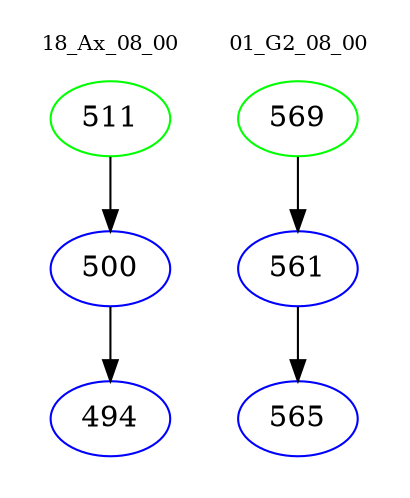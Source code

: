 digraph{
subgraph cluster_0 {
color = white
label = "18_Ax_08_00";
fontsize=10;
T0_511 [label="511", color="green"]
T0_511 -> T0_500 [color="black"]
T0_500 [label="500", color="blue"]
T0_500 -> T0_494 [color="black"]
T0_494 [label="494", color="blue"]
}
subgraph cluster_1 {
color = white
label = "01_G2_08_00";
fontsize=10;
T1_569 [label="569", color="green"]
T1_569 -> T1_561 [color="black"]
T1_561 [label="561", color="blue"]
T1_561 -> T1_565 [color="black"]
T1_565 [label="565", color="blue"]
}
}
